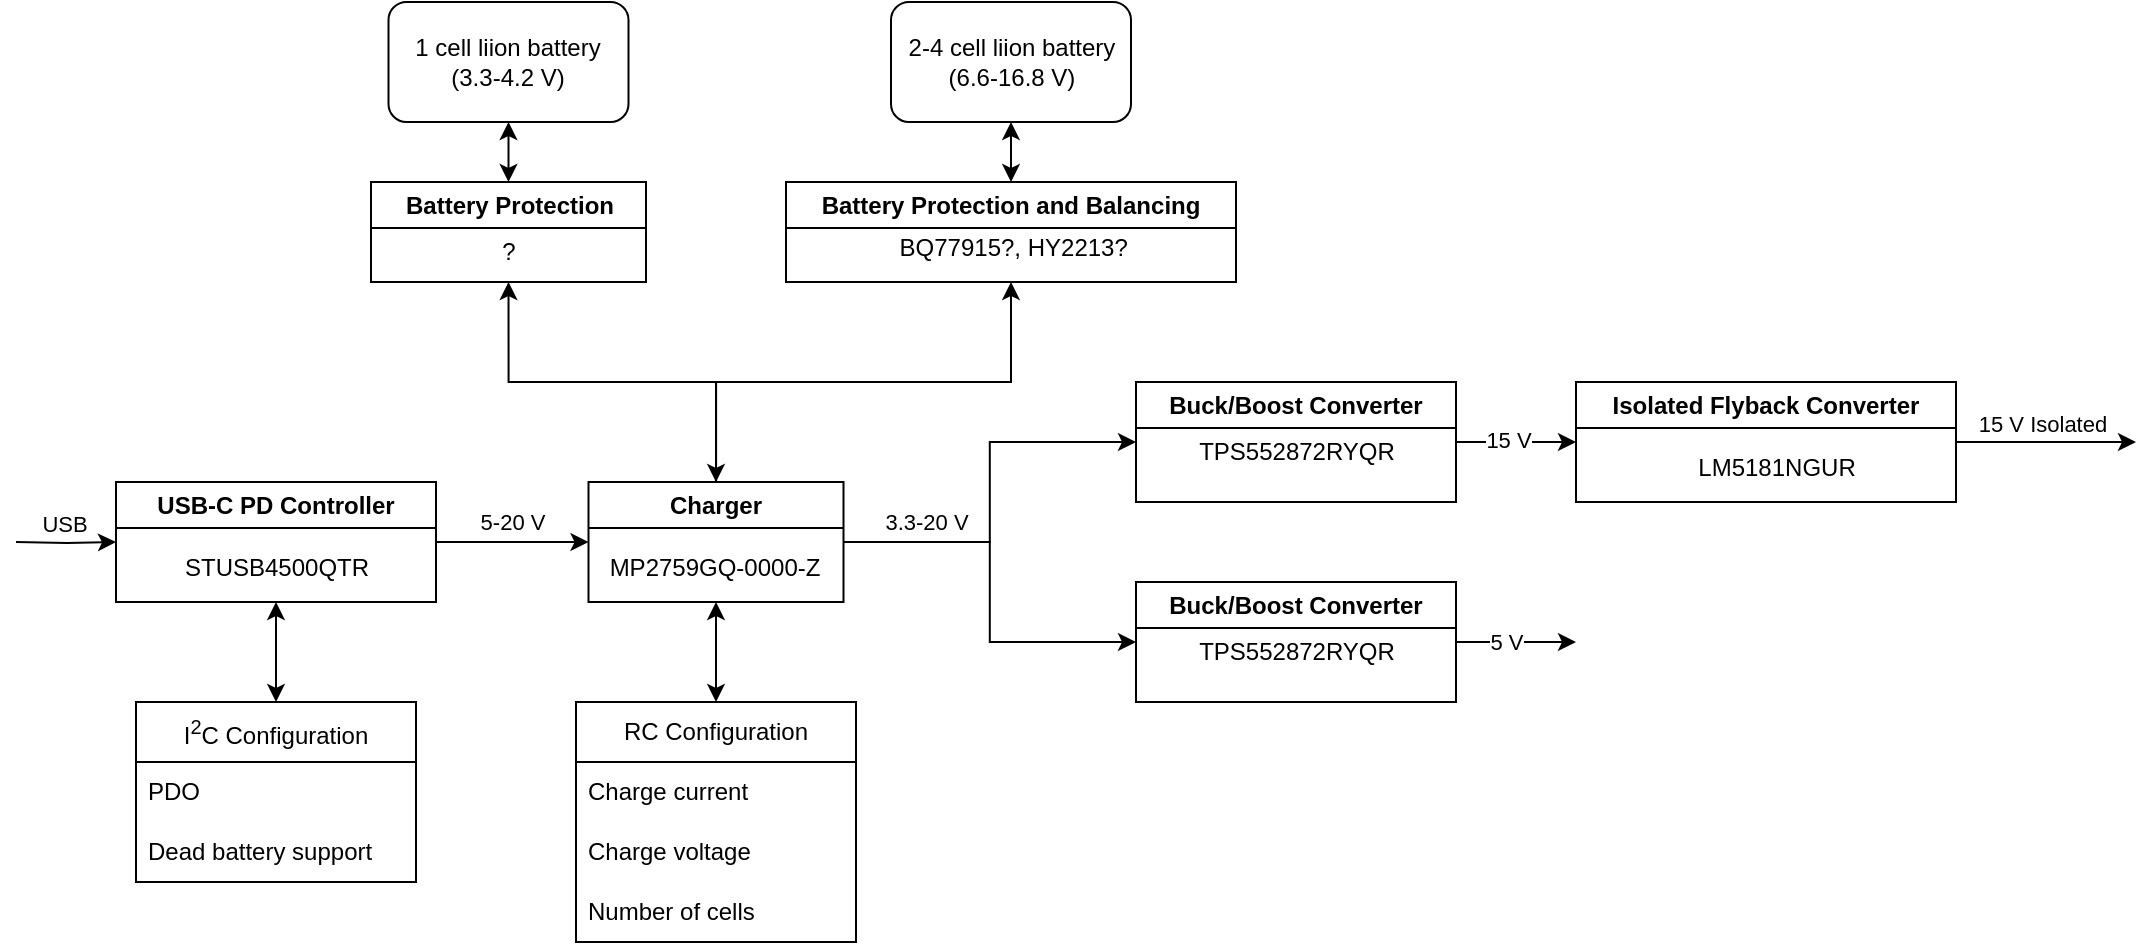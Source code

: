 <mxfile version="24.7.17">
  <diagram name="Page-1" id="JihokUzWA00pLfLb88uX">
    <mxGraphModel dx="1430" dy="837" grid="1" gridSize="10" guides="1" tooltips="1" connect="1" arrows="1" fold="1" page="1" pageScale="1" pageWidth="850" pageHeight="1100" math="0" shadow="0">
      <root>
        <mxCell id="0" />
        <mxCell id="1" parent="0" />
        <mxCell id="P7ek7C8qethuc9K7CDCC-5" style="edgeStyle=orthogonalEdgeStyle;rounded=0;orthogonalLoop=1;jettySize=auto;html=1;entryX=0;entryY=0.5;entryDx=0;entryDy=0;" parent="1" target="P7ek7C8qethuc9K7CDCC-2" edge="1">
          <mxGeometry relative="1" as="geometry">
            <mxPoint x="240" y="350" as="sourcePoint" />
          </mxGeometry>
        </mxCell>
        <mxCell id="P7ek7C8qethuc9K7CDCC-6" value="USB" style="edgeLabel;html=1;align=center;verticalAlign=middle;resizable=0;points=[];" parent="P7ek7C8qethuc9K7CDCC-5" vertex="1" connectable="0">
          <mxGeometry x="-0.406" y="3" relative="1" as="geometry">
            <mxPoint x="9" y="-7" as="offset" />
          </mxGeometry>
        </mxCell>
        <mxCell id="IfeEQyE8Qve-Erkvmb9d-2" style="edgeStyle=orthogonalEdgeStyle;rounded=0;orthogonalLoop=1;jettySize=auto;html=1;exitX=1;exitY=0.5;exitDx=0;exitDy=0;entryX=0;entryY=0.5;entryDx=0;entryDy=0;" parent="1" source="P7ek7C8qethuc9K7CDCC-2" target="IfeEQyE8Qve-Erkvmb9d-1" edge="1">
          <mxGeometry relative="1" as="geometry" />
        </mxCell>
        <mxCell id="IfeEQyE8Qve-Erkvmb9d-3" value="5-20 V" style="edgeLabel;html=1;align=center;verticalAlign=middle;resizable=0;points=[];" parent="IfeEQyE8Qve-Erkvmb9d-2" vertex="1" connectable="0">
          <mxGeometry x="-0.017" y="1" relative="1" as="geometry">
            <mxPoint y="-9" as="offset" />
          </mxGeometry>
        </mxCell>
        <mxCell id="P7ek7C8qethuc9K7CDCC-2" value="USB-C PD Controller" style="swimlane;whiteSpace=wrap;html=1;" parent="1" vertex="1">
          <mxGeometry x="290" y="320" width="160" height="60" as="geometry" />
        </mxCell>
        <mxCell id="Purh4Rp-f6tqViRXVMvu-7" value="&lt;span style=&quot;text-wrap: wrap;&quot;&gt;STUSB4500QTR&lt;/span&gt;" style="text;html=1;align=center;verticalAlign=middle;resizable=0;points=[];autosize=1;strokeColor=none;fillColor=none;" parent="P7ek7C8qethuc9K7CDCC-2" vertex="1">
          <mxGeometry x="20" y="28" width="120" height="30" as="geometry" />
        </mxCell>
        <mxCell id="IfeEQyE8Qve-Erkvmb9d-11" style="edgeStyle=orthogonalEdgeStyle;rounded=0;orthogonalLoop=1;jettySize=auto;html=1;exitX=1;exitY=0.5;exitDx=0;exitDy=0;entryX=0;entryY=0.5;entryDx=0;entryDy=0;" parent="1" source="IfeEQyE8Qve-Erkvmb9d-1" target="IfeEQyE8Qve-Erkvmb9d-9" edge="1">
          <mxGeometry relative="1" as="geometry" />
        </mxCell>
        <mxCell id="IfeEQyE8Qve-Erkvmb9d-13" value="3.3-20 V" style="edgeLabel;html=1;align=center;verticalAlign=middle;resizable=0;points=[];" parent="IfeEQyE8Qve-Erkvmb9d-11" vertex="1" connectable="0">
          <mxGeometry x="-0.69" y="-4" relative="1" as="geometry">
            <mxPoint x="10" y="-14" as="offset" />
          </mxGeometry>
        </mxCell>
        <mxCell id="Purh4Rp-f6tqViRXVMvu-6" style="edgeStyle=orthogonalEdgeStyle;rounded=0;orthogonalLoop=1;jettySize=auto;html=1;entryX=0;entryY=0.5;entryDx=0;entryDy=0;" parent="1" source="IfeEQyE8Qve-Erkvmb9d-1" target="Purh4Rp-f6tqViRXVMvu-4" edge="1">
          <mxGeometry relative="1" as="geometry" />
        </mxCell>
        <mxCell id="JC2XnNje69AcdwfWwhSv-5" style="edgeStyle=orthogonalEdgeStyle;rounded=0;orthogonalLoop=1;jettySize=auto;html=1;entryX=0.5;entryY=1;entryDx=0;entryDy=0;" edge="1" parent="1" source="IfeEQyE8Qve-Erkvmb9d-1" target="IfeEQyE8Qve-Erkvmb9d-5">
          <mxGeometry relative="1" as="geometry" />
        </mxCell>
        <mxCell id="JC2XnNje69AcdwfWwhSv-6" style="edgeStyle=orthogonalEdgeStyle;rounded=0;orthogonalLoop=1;jettySize=auto;html=1;exitX=0.5;exitY=0;exitDx=0;exitDy=0;entryX=0.5;entryY=1;entryDx=0;entryDy=0;" edge="1" parent="1" source="IfeEQyE8Qve-Erkvmb9d-1" target="JC2XnNje69AcdwfWwhSv-1">
          <mxGeometry relative="1" as="geometry" />
        </mxCell>
        <mxCell id="IfeEQyE8Qve-Erkvmb9d-1" value="Charger" style="swimlane;whiteSpace=wrap;html=1;" parent="1" vertex="1">
          <mxGeometry x="526.25" y="320" width="127.5" height="60" as="geometry" />
        </mxCell>
        <mxCell id="Purh4Rp-f6tqViRXVMvu-8" value="MP2759GQ-0000-Z" style="text;html=1;align=center;verticalAlign=middle;resizable=0;points=[];autosize=1;strokeColor=none;fillColor=none;" parent="IfeEQyE8Qve-Erkvmb9d-1" vertex="1">
          <mxGeometry x="-2.5" y="28" width="130" height="30" as="geometry" />
        </mxCell>
        <mxCell id="IfeEQyE8Qve-Erkvmb9d-4" value="1 cell liion battery&lt;div&gt;(3.3-4.2 V)&lt;/div&gt;" style="rounded=1;whiteSpace=wrap;html=1;" parent="1" vertex="1">
          <mxGeometry x="426.25" y="80" width="120" height="60" as="geometry" />
        </mxCell>
        <mxCell id="IfeEQyE8Qve-Erkvmb9d-5" value="Battery Protection" style="swimlane;whiteSpace=wrap;html=1;" parent="1" vertex="1">
          <mxGeometry x="417.5" y="170" width="137.5" height="50" as="geometry" />
        </mxCell>
        <mxCell id="JC2XnNje69AcdwfWwhSv-24" value="?" style="text;html=1;align=center;verticalAlign=middle;resizable=0;points=[];autosize=1;strokeColor=none;fillColor=none;" vertex="1" parent="IfeEQyE8Qve-Erkvmb9d-5">
          <mxGeometry x="53.75" y="20" width="30" height="30" as="geometry" />
        </mxCell>
        <mxCell id="IfeEQyE8Qve-Erkvmb9d-8" value="" style="endArrow=classic;startArrow=classic;html=1;rounded=0;entryX=0.5;entryY=1;entryDx=0;entryDy=0;exitX=0.5;exitY=0;exitDx=0;exitDy=0;" parent="1" source="IfeEQyE8Qve-Erkvmb9d-5" target="IfeEQyE8Qve-Erkvmb9d-4" edge="1">
          <mxGeometry width="50" height="50" relative="1" as="geometry">
            <mxPoint x="740" y="260" as="sourcePoint" />
            <mxPoint x="740" y="230" as="targetPoint" />
          </mxGeometry>
        </mxCell>
        <mxCell id="IfeEQyE8Qve-Erkvmb9d-14" style="edgeStyle=orthogonalEdgeStyle;rounded=0;orthogonalLoop=1;jettySize=auto;html=1;exitX=1;exitY=0.5;exitDx=0;exitDy=0;entryX=0;entryY=0.5;entryDx=0;entryDy=0;" parent="1" source="IfeEQyE8Qve-Erkvmb9d-9" target="IfeEQyE8Qve-Erkvmb9d-10" edge="1">
          <mxGeometry relative="1" as="geometry" />
        </mxCell>
        <mxCell id="IfeEQyE8Qve-Erkvmb9d-15" value="15 V" style="edgeLabel;html=1;align=center;verticalAlign=middle;resizable=0;points=[];" parent="IfeEQyE8Qve-Erkvmb9d-14" vertex="1" connectable="0">
          <mxGeometry x="-0.156" y="1" relative="1" as="geometry">
            <mxPoint as="offset" />
          </mxGeometry>
        </mxCell>
        <mxCell id="IfeEQyE8Qve-Erkvmb9d-9" value="Buck/Boost Converter" style="swimlane;whiteSpace=wrap;html=1;" parent="1" vertex="1">
          <mxGeometry x="800" y="270" width="160" height="60" as="geometry" />
        </mxCell>
        <mxCell id="Purh4Rp-f6tqViRXVMvu-1" value="TPS552872RYQR" style="text;html=1;align=center;verticalAlign=middle;resizable=0;points=[];autosize=1;strokeColor=none;fillColor=none;" parent="IfeEQyE8Qve-Erkvmb9d-9" vertex="1">
          <mxGeometry x="20" y="20" width="120" height="30" as="geometry" />
        </mxCell>
        <mxCell id="IfeEQyE8Qve-Erkvmb9d-16" style="edgeStyle=orthogonalEdgeStyle;rounded=0;orthogonalLoop=1;jettySize=auto;html=1;exitX=1;exitY=0.5;exitDx=0;exitDy=0;" parent="1" source="IfeEQyE8Qve-Erkvmb9d-10" edge="1">
          <mxGeometry relative="1" as="geometry">
            <mxPoint x="1300" y="300" as="targetPoint" />
          </mxGeometry>
        </mxCell>
        <mxCell id="IfeEQyE8Qve-Erkvmb9d-17" value="15 V Isolated" style="edgeLabel;html=1;align=center;verticalAlign=middle;resizable=0;points=[];" parent="IfeEQyE8Qve-Erkvmb9d-16" vertex="1" connectable="0">
          <mxGeometry x="0.208" relative="1" as="geometry">
            <mxPoint x="-11" y="-10" as="offset" />
          </mxGeometry>
        </mxCell>
        <mxCell id="IfeEQyE8Qve-Erkvmb9d-10" value="Isolated Flyback Converter" style="swimlane;whiteSpace=wrap;html=1;" parent="1" vertex="1">
          <mxGeometry x="1020" y="270" width="190" height="60" as="geometry" />
        </mxCell>
        <mxCell id="IfeEQyE8Qve-Erkvmb9d-23" style="edgeStyle=orthogonalEdgeStyle;rounded=0;orthogonalLoop=1;jettySize=auto;html=1;exitX=1;exitY=0.5;exitDx=0;exitDy=0;" parent="1" edge="1">
          <mxGeometry relative="1" as="geometry">
            <mxPoint x="1020" y="400" as="targetPoint" />
            <mxPoint x="960" y="400" as="sourcePoint" />
          </mxGeometry>
        </mxCell>
        <mxCell id="IfeEQyE8Qve-Erkvmb9d-24" value="5 V" style="edgeLabel;html=1;align=center;verticalAlign=middle;resizable=0;points=[];" parent="IfeEQyE8Qve-Erkvmb9d-23" vertex="1" connectable="0">
          <mxGeometry x="0.208" relative="1" as="geometry">
            <mxPoint x="-11" as="offset" />
          </mxGeometry>
        </mxCell>
        <mxCell id="Purh4Rp-f6tqViRXVMvu-4" value="Buck/Boost Converter" style="swimlane;whiteSpace=wrap;html=1;" parent="1" vertex="1">
          <mxGeometry x="800" y="370" width="160" height="60" as="geometry" />
        </mxCell>
        <mxCell id="Purh4Rp-f6tqViRXVMvu-5" value="TPS552872RYQR" style="text;html=1;align=center;verticalAlign=middle;resizable=0;points=[];autosize=1;strokeColor=none;fillColor=none;" parent="Purh4Rp-f6tqViRXVMvu-4" vertex="1">
          <mxGeometry x="20" y="20" width="120" height="30" as="geometry" />
        </mxCell>
        <mxCell id="JC2XnNje69AcdwfWwhSv-1" value="Battery Protection and Balancing" style="swimlane;whiteSpace=wrap;html=1;" vertex="1" parent="1">
          <mxGeometry x="625" y="170" width="225" height="50" as="geometry" />
        </mxCell>
        <mxCell id="JC2XnNje69AcdwfWwhSv-2" value="2-4 cell liion battery&lt;div&gt;(6.6-16.8 V)&lt;/div&gt;" style="rounded=1;whiteSpace=wrap;html=1;" vertex="1" parent="1">
          <mxGeometry x="677.5" y="80" width="120" height="60" as="geometry" />
        </mxCell>
        <mxCell id="JC2XnNje69AcdwfWwhSv-4" value="" style="endArrow=classic;startArrow=classic;html=1;rounded=0;entryX=0.5;entryY=1;entryDx=0;entryDy=0;exitX=0.5;exitY=0;exitDx=0;exitDy=0;" edge="1" parent="1" source="JC2XnNje69AcdwfWwhSv-1" target="JC2XnNje69AcdwfWwhSv-2">
          <mxGeometry width="50" height="50" relative="1" as="geometry">
            <mxPoint x="790" y="140" as="sourcePoint" />
            <mxPoint x="790" y="110" as="targetPoint" />
          </mxGeometry>
        </mxCell>
        <mxCell id="JC2XnNje69AcdwfWwhSv-7" value="" style="endArrow=classic;html=1;rounded=0;entryX=0.5;entryY=0;entryDx=0;entryDy=0;" edge="1" parent="1" target="IfeEQyE8Qve-Erkvmb9d-1">
          <mxGeometry width="50" height="50" relative="1" as="geometry">
            <mxPoint x="590" y="270" as="sourcePoint" />
            <mxPoint x="700" y="290" as="targetPoint" />
          </mxGeometry>
        </mxCell>
        <mxCell id="JC2XnNje69AcdwfWwhSv-8" value="" style="endArrow=classic;startArrow=classic;html=1;rounded=0;entryX=0.5;entryY=1;entryDx=0;entryDy=0;" edge="1" parent="1" target="P7ek7C8qethuc9K7CDCC-2">
          <mxGeometry width="50" height="50" relative="1" as="geometry">
            <mxPoint x="370" y="430" as="sourcePoint" />
            <mxPoint x="720" y="410" as="targetPoint" />
          </mxGeometry>
        </mxCell>
        <mxCell id="JC2XnNje69AcdwfWwhSv-10" value="" style="endArrow=classic;startArrow=classic;html=1;rounded=0;entryX=0.5;entryY=1;entryDx=0;entryDy=0;exitX=0.5;exitY=0;exitDx=0;exitDy=0;" edge="1" parent="1" source="JC2XnNje69AcdwfWwhSv-14" target="IfeEQyE8Qve-Erkvmb9d-1">
          <mxGeometry width="50" height="50" relative="1" as="geometry">
            <mxPoint x="590" y="430" as="sourcePoint" />
            <mxPoint x="720" y="410" as="targetPoint" />
          </mxGeometry>
        </mxCell>
        <mxCell id="JC2XnNje69AcdwfWwhSv-14" value="RC Configuration" style="swimlane;fontStyle=0;childLayout=stackLayout;horizontal=1;startSize=30;horizontalStack=0;resizeParent=1;resizeParentMax=0;resizeLast=0;collapsible=1;marginBottom=0;whiteSpace=wrap;html=1;" vertex="1" parent="1">
          <mxGeometry x="520" y="430" width="140" height="120" as="geometry" />
        </mxCell>
        <mxCell id="JC2XnNje69AcdwfWwhSv-15" value="Charge current" style="text;strokeColor=none;fillColor=none;align=left;verticalAlign=middle;spacingLeft=4;spacingRight=4;overflow=hidden;points=[[0,0.5],[1,0.5]];portConstraint=eastwest;rotatable=0;whiteSpace=wrap;html=1;" vertex="1" parent="JC2XnNje69AcdwfWwhSv-14">
          <mxGeometry y="30" width="140" height="30" as="geometry" />
        </mxCell>
        <mxCell id="JC2XnNje69AcdwfWwhSv-16" value="Charge voltage" style="text;strokeColor=none;fillColor=none;align=left;verticalAlign=middle;spacingLeft=4;spacingRight=4;overflow=hidden;points=[[0,0.5],[1,0.5]];portConstraint=eastwest;rotatable=0;whiteSpace=wrap;html=1;" vertex="1" parent="JC2XnNje69AcdwfWwhSv-14">
          <mxGeometry y="60" width="140" height="30" as="geometry" />
        </mxCell>
        <mxCell id="JC2XnNje69AcdwfWwhSv-17" value="Number of cells" style="text;strokeColor=none;fillColor=none;align=left;verticalAlign=middle;spacingLeft=4;spacingRight=4;overflow=hidden;points=[[0,0.5],[1,0.5]];portConstraint=eastwest;rotatable=0;whiteSpace=wrap;html=1;" vertex="1" parent="JC2XnNje69AcdwfWwhSv-14">
          <mxGeometry y="90" width="140" height="30" as="geometry" />
        </mxCell>
        <mxCell id="JC2XnNje69AcdwfWwhSv-18" value="I&lt;sup&gt;2&lt;/sup&gt;C Configuration" style="swimlane;fontStyle=0;childLayout=stackLayout;horizontal=1;startSize=30;horizontalStack=0;resizeParent=1;resizeParentMax=0;resizeLast=0;collapsible=1;marginBottom=0;whiteSpace=wrap;html=1;" vertex="1" parent="1">
          <mxGeometry x="300" y="430" width="140" height="90" as="geometry" />
        </mxCell>
        <mxCell id="JC2XnNje69AcdwfWwhSv-19" value="PDO" style="text;strokeColor=none;fillColor=none;align=left;verticalAlign=middle;spacingLeft=4;spacingRight=4;overflow=hidden;points=[[0,0.5],[1,0.5]];portConstraint=eastwest;rotatable=0;whiteSpace=wrap;html=1;" vertex="1" parent="JC2XnNje69AcdwfWwhSv-18">
          <mxGeometry y="30" width="140" height="30" as="geometry" />
        </mxCell>
        <mxCell id="JC2XnNje69AcdwfWwhSv-20" value="Dead battery support" style="text;strokeColor=none;fillColor=none;align=left;verticalAlign=middle;spacingLeft=4;spacingRight=4;overflow=hidden;points=[[0,0.5],[1,0.5]];portConstraint=eastwest;rotatable=0;whiteSpace=wrap;html=1;" vertex="1" parent="JC2XnNje69AcdwfWwhSv-18">
          <mxGeometry y="60" width="140" height="30" as="geometry" />
        </mxCell>
        <mxCell id="JC2XnNje69AcdwfWwhSv-22" value="LM5181NGUR" style="text;html=1;align=center;verticalAlign=middle;resizable=0;points=[];autosize=1;strokeColor=none;fillColor=none;" vertex="1" parent="1">
          <mxGeometry x="1070" y="298" width="100" height="30" as="geometry" />
        </mxCell>
        <mxCell id="JC2XnNje69AcdwfWwhSv-23" value="BQ77915?,&amp;nbsp;HY2213?&amp;nbsp;" style="text;html=1;align=center;verticalAlign=middle;resizable=0;points=[];autosize=1;strokeColor=none;fillColor=none;" vertex="1" parent="1">
          <mxGeometry x="670" y="188" width="140" height="30" as="geometry" />
        </mxCell>
      </root>
    </mxGraphModel>
  </diagram>
</mxfile>
